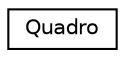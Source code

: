digraph "Representação gráfica da hiearquia da classe"
{
 // LATEX_PDF_SIZE
  edge [fontname="Helvetica",fontsize="10",labelfontname="Helvetica",labelfontsize="10"];
  node [fontname="Helvetica",fontsize="10",shape=record];
  rankdir="LR";
  Node0 [label="Quadro",height=0.2,width=0.4,color="black", fillcolor="white", style="filled",URL="$classQuadro.html",tooltip=" "];
}
